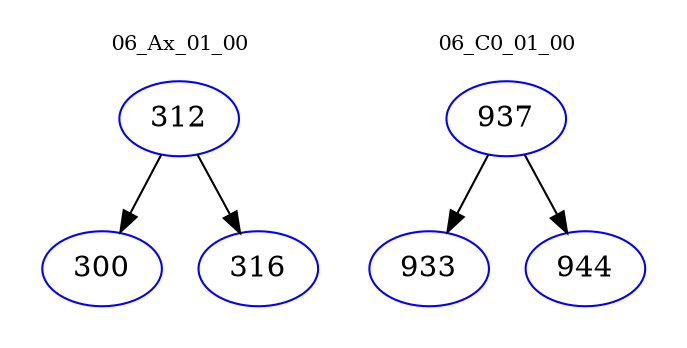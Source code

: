 digraph{
subgraph cluster_0 {
color = white
label = "06_Ax_01_00";
fontsize=10;
T0_312 [label="312", color="blue"]
T0_312 -> T0_300 [color="black"]
T0_300 [label="300", color="blue"]
T0_312 -> T0_316 [color="black"]
T0_316 [label="316", color="blue"]
}
subgraph cluster_1 {
color = white
label = "06_C0_01_00";
fontsize=10;
T1_937 [label="937", color="blue"]
T1_937 -> T1_933 [color="black"]
T1_933 [label="933", color="blue"]
T1_937 -> T1_944 [color="black"]
T1_944 [label="944", color="blue"]
}
}
